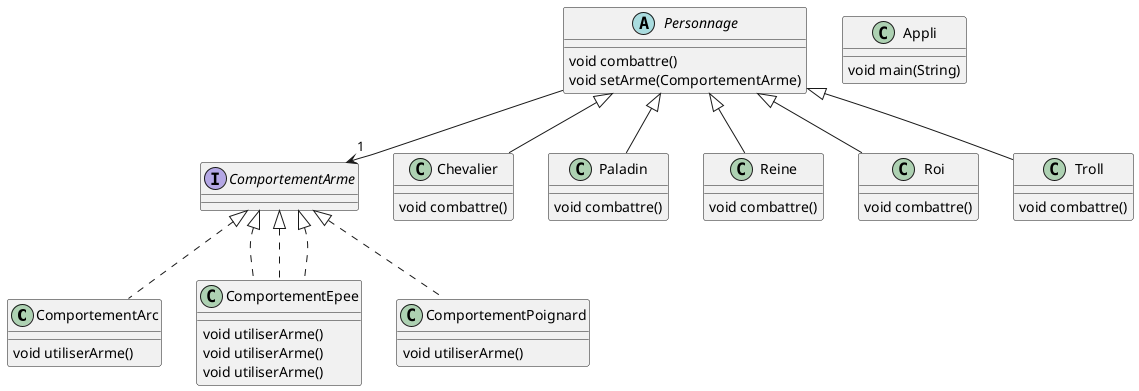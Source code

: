 @startuml
' definitions
' -----------

' package "comportement"
class ComportementArc
interface ComportementArme
class ComportementEpee
class ComportementPoignard
' end package

' package "personnage"
class Chevalier
class Paladin
abstract Personnage
class Reine
class Roi
class Troll
' end package

' package "application"
class Appli
' end package

' content
' Appli:
Appli : void main(String)

' Chevalier:
Personnage <|-- Chevalier
Chevalier : void combattre()

' ComportementEpee:
ComportementArme <|.. ComportementEpee
ComportementEpee : void utiliserArme()


' Paladin:
Personnage <|-- Paladin
Paladin : void combattre()

' ComportementEpee:
ComportementArme <|.. ComportementEpee
ComportementEpee : void utiliserArme()


' Roi:
Personnage <|-- Roi
Roi : void combattre()

' ComportementEpee:
ComportementArme <|.. ComportementEpee
ComportementEpee : void utiliserArme()

' Personnage:
Personnage --> "1" ComportementArme
Personnage : void combattre()
Personnage : void setArme(ComportementArme)



' Reine:
Personnage <|-- Reine
Reine : void combattre()

' ComportementPoignard:
ComportementArme <|.. ComportementPoignard
ComportementPoignard : void utiliserArme()



' Troll:
Personnage <|-- Troll
Troll : void combattre()

' ComportementArc:
ComportementArme <|.. ComportementArc
ComportementArc : void utiliserArme()
' -------
@enduml